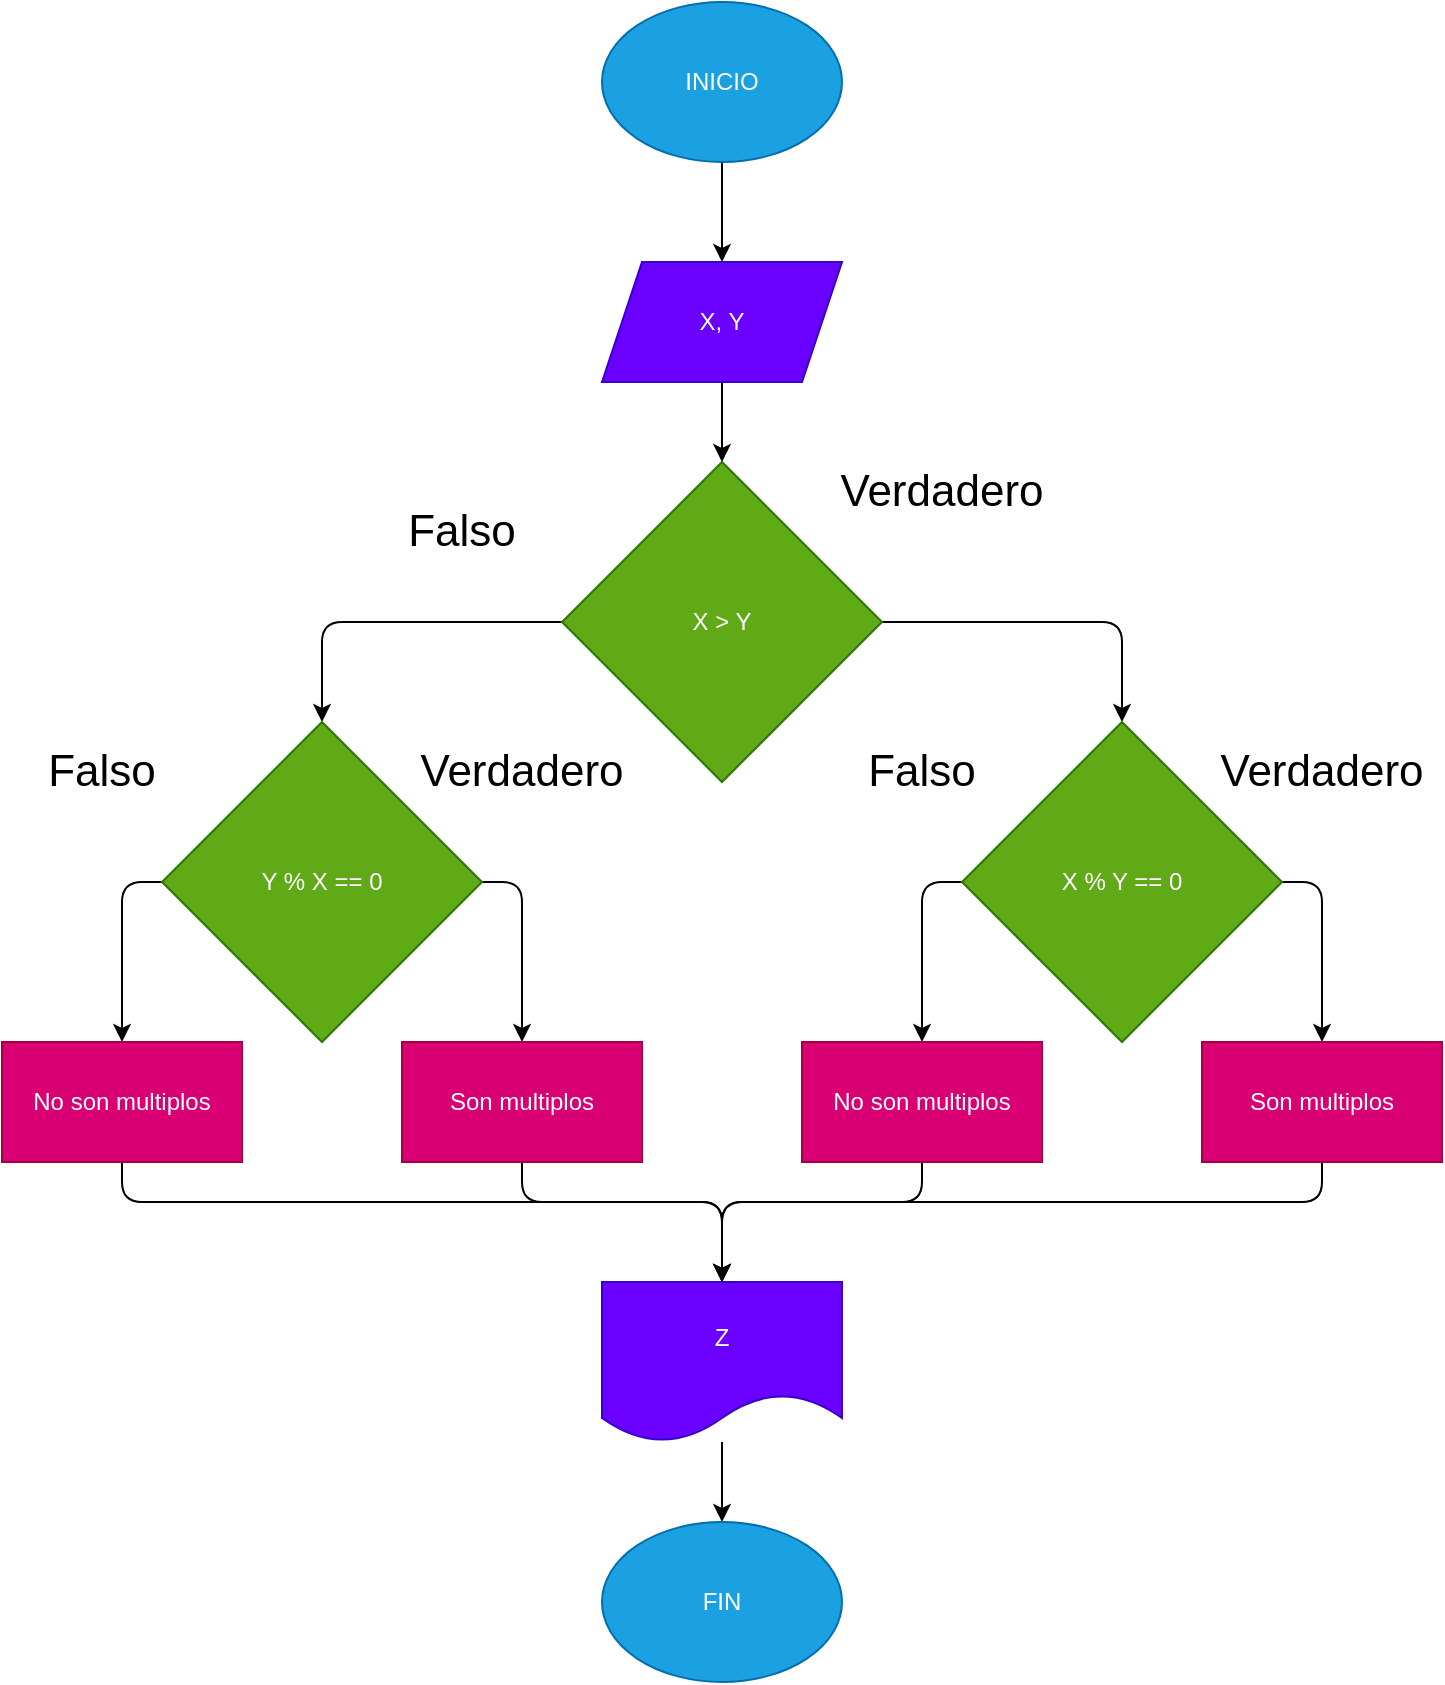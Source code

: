 <mxfile>
    <diagram id="9E_yza22SV2nG5AFKJ3N" name="Page-1">
        <mxGraphModel dx="793" dy="424" grid="1" gridSize="10" guides="1" tooltips="1" connect="1" arrows="1" fold="1" page="1" pageScale="1" pageWidth="827" pageHeight="1169" background="#ffffff" math="0" shadow="0">
            <root>
                <mxCell id="0"/>
                <mxCell id="1" parent="0"/>
                <mxCell id="16" value="" style="edgeStyle=none;html=1;strokeColor=#000000;" edge="1" parent="1" source="2" target="3">
                    <mxGeometry relative="1" as="geometry"/>
                </mxCell>
                <mxCell id="2" value="INICIO" style="ellipse;whiteSpace=wrap;html=1;fillColor=#1ba1e2;fontColor=#ffffff;strokeColor=#006EAF;" vertex="1" parent="1">
                    <mxGeometry x="340" width="120" height="80" as="geometry"/>
                </mxCell>
                <mxCell id="17" value="" style="edgeStyle=none;html=1;strokeColor=#000000;" edge="1" parent="1" source="3" target="4">
                    <mxGeometry relative="1" as="geometry"/>
                </mxCell>
                <mxCell id="3" value="X, Y" style="shape=parallelogram;perimeter=parallelogramPerimeter;whiteSpace=wrap;html=1;fixedSize=1;fillColor=#6a00ff;fontColor=#ffffff;strokeColor=#3700CC;" vertex="1" parent="1">
                    <mxGeometry x="340" y="130" width="120" height="60" as="geometry"/>
                </mxCell>
                <mxCell id="18" style="edgeStyle=none;html=1;entryX=0.5;entryY=0;entryDx=0;entryDy=0;strokeColor=#000000;" edge="1" parent="1" source="4" target="10">
                    <mxGeometry relative="1" as="geometry">
                        <Array as="points">
                            <mxPoint x="200" y="310"/>
                        </Array>
                    </mxGeometry>
                </mxCell>
                <mxCell id="19" style="edgeStyle=none;html=1;entryX=0.5;entryY=0;entryDx=0;entryDy=0;strokeColor=#000000;" edge="1" parent="1" source="4" target="11">
                    <mxGeometry relative="1" as="geometry">
                        <Array as="points">
                            <mxPoint x="600" y="310"/>
                        </Array>
                    </mxGeometry>
                </mxCell>
                <mxCell id="4" value="X &amp;gt; Y" style="rhombus;whiteSpace=wrap;html=1;fillColor=#60a917;fontColor=#ffffff;strokeColor=#2D7600;" vertex="1" parent="1">
                    <mxGeometry x="320" y="230" width="160" height="160" as="geometry"/>
                </mxCell>
                <mxCell id="28" value="" style="edgeStyle=none;sketch=0;html=1;strokeColor=#000000;" edge="1" parent="1" source="8" target="9">
                    <mxGeometry relative="1" as="geometry"/>
                </mxCell>
                <mxCell id="8" value="Z" style="shape=document;whiteSpace=wrap;html=1;boundedLbl=1;fillColor=#6a00ff;fontColor=#ffffff;strokeColor=#3700CC;" vertex="1" parent="1">
                    <mxGeometry x="340" y="640" width="120" height="80" as="geometry"/>
                </mxCell>
                <mxCell id="9" value="FIN" style="ellipse;whiteSpace=wrap;html=1;fillColor=#1ba1e2;fontColor=#ffffff;strokeColor=#006EAF;" vertex="1" parent="1">
                    <mxGeometry x="340" y="760" width="120" height="80" as="geometry"/>
                </mxCell>
                <mxCell id="22" style="edgeStyle=none;html=1;entryX=0.5;entryY=0;entryDx=0;entryDy=0;strokeColor=#000000;" edge="1" parent="1" source="10" target="14">
                    <mxGeometry relative="1" as="geometry">
                        <Array as="points">
                            <mxPoint x="300" y="440"/>
                        </Array>
                    </mxGeometry>
                </mxCell>
                <mxCell id="23" style="edgeStyle=none;html=1;entryX=0.5;entryY=0;entryDx=0;entryDy=0;strokeColor=#000000;sketch=0;" edge="1" parent="1" source="10" target="15">
                    <mxGeometry relative="1" as="geometry">
                        <Array as="points">
                            <mxPoint x="100" y="440"/>
                        </Array>
                    </mxGeometry>
                </mxCell>
                <mxCell id="10" value="Y % X == 0" style="rhombus;whiteSpace=wrap;html=1;fillColor=#60a917;fontColor=#ffffff;strokeColor=#2D7600;" vertex="1" parent="1">
                    <mxGeometry x="120" y="360" width="160" height="160" as="geometry"/>
                </mxCell>
                <mxCell id="20" style="edgeStyle=none;html=1;entryX=0.5;entryY=0;entryDx=0;entryDy=0;strokeColor=#000000;" edge="1" parent="1" source="11" target="13">
                    <mxGeometry relative="1" as="geometry">
                        <Array as="points">
                            <mxPoint x="500" y="440"/>
                        </Array>
                    </mxGeometry>
                </mxCell>
                <mxCell id="21" style="edgeStyle=none;html=1;entryX=0.5;entryY=0;entryDx=0;entryDy=0;strokeColor=#000000;" edge="1" parent="1" source="11" target="12">
                    <mxGeometry relative="1" as="geometry">
                        <Array as="points">
                            <mxPoint x="700" y="440"/>
                        </Array>
                    </mxGeometry>
                </mxCell>
                <mxCell id="11" value="X % Y == 0" style="rhombus;whiteSpace=wrap;html=1;fillColor=#60a917;fontColor=#ffffff;strokeColor=#2D7600;" vertex="1" parent="1">
                    <mxGeometry x="520" y="360" width="160" height="160" as="geometry"/>
                </mxCell>
                <mxCell id="27" style="edgeStyle=none;sketch=0;html=1;entryX=0.5;entryY=0;entryDx=0;entryDy=0;strokeColor=#000000;" edge="1" parent="1" source="12" target="8">
                    <mxGeometry relative="1" as="geometry">
                        <Array as="points">
                            <mxPoint x="700" y="600"/>
                            <mxPoint x="400" y="600"/>
                        </Array>
                    </mxGeometry>
                </mxCell>
                <mxCell id="12" value="Son multiplos" style="rounded=0;whiteSpace=wrap;html=1;fillColor=#d80073;fontColor=#ffffff;strokeColor=#A50040;" vertex="1" parent="1">
                    <mxGeometry x="640" y="520" width="120" height="60" as="geometry"/>
                </mxCell>
                <mxCell id="26" style="edgeStyle=none;sketch=0;html=1;entryX=0.5;entryY=0;entryDx=0;entryDy=0;strokeColor=#000000;" edge="1" parent="1" source="13" target="8">
                    <mxGeometry relative="1" as="geometry">
                        <Array as="points">
                            <mxPoint x="500" y="600"/>
                            <mxPoint x="400" y="600"/>
                        </Array>
                    </mxGeometry>
                </mxCell>
                <mxCell id="13" value="No son multiplos" style="rounded=0;whiteSpace=wrap;html=1;fillColor=#d80073;fontColor=#ffffff;strokeColor=#A50040;" vertex="1" parent="1">
                    <mxGeometry x="440" y="520" width="120" height="60" as="geometry"/>
                </mxCell>
                <mxCell id="25" style="edgeStyle=none;sketch=0;html=1;entryX=0.5;entryY=0;entryDx=0;entryDy=0;strokeColor=#000000;" edge="1" parent="1" source="14" target="8">
                    <mxGeometry relative="1" as="geometry">
                        <Array as="points">
                            <mxPoint x="300" y="600"/>
                            <mxPoint x="400" y="600"/>
                        </Array>
                    </mxGeometry>
                </mxCell>
                <mxCell id="14" value="Son multiplos" style="rounded=0;whiteSpace=wrap;html=1;fillColor=#d80073;fontColor=#ffffff;strokeColor=#A50040;" vertex="1" parent="1">
                    <mxGeometry x="240" y="520" width="120" height="60" as="geometry"/>
                </mxCell>
                <mxCell id="24" style="edgeStyle=none;sketch=0;html=1;entryX=0.5;entryY=0;entryDx=0;entryDy=0;strokeColor=#000000;" edge="1" parent="1" source="15" target="8">
                    <mxGeometry relative="1" as="geometry">
                        <Array as="points">
                            <mxPoint x="100" y="600"/>
                            <mxPoint x="400" y="600"/>
                        </Array>
                    </mxGeometry>
                </mxCell>
                <mxCell id="15" value="No son multiplos" style="rounded=0;whiteSpace=wrap;html=1;fillColor=#d80073;fontColor=#ffffff;strokeColor=#A50040;" vertex="1" parent="1">
                    <mxGeometry x="40" y="520" width="120" height="60" as="geometry"/>
                </mxCell>
                <mxCell id="29" value="&lt;font color=&quot;#000000&quot; style=&quot;font-size: 22px&quot;&gt;Falso&lt;/font&gt;" style="text;html=1;strokeColor=none;fillColor=none;align=center;verticalAlign=middle;whiteSpace=wrap;rounded=0;" vertex="1" parent="1">
                    <mxGeometry x="60" y="370" width="60" height="30" as="geometry"/>
                </mxCell>
                <mxCell id="30" value="&lt;font color=&quot;#000000&quot; style=&quot;font-size: 22px&quot;&gt;Falso&lt;/font&gt;" style="text;html=1;strokeColor=none;fillColor=none;align=center;verticalAlign=middle;whiteSpace=wrap;rounded=0;" vertex="1" parent="1">
                    <mxGeometry x="240" y="250" width="60" height="30" as="geometry"/>
                </mxCell>
                <mxCell id="31" value="&lt;span style=&quot;color: rgb(0 , 0 , 0) ; font-size: 22px&quot;&gt;Falso&lt;/span&gt;" style="text;html=1;strokeColor=none;fillColor=none;align=center;verticalAlign=middle;whiteSpace=wrap;rounded=0;" vertex="1" parent="1">
                    <mxGeometry x="470" y="370" width="60" height="30" as="geometry"/>
                </mxCell>
                <mxCell id="32" value="&lt;span style=&quot;color: rgb(0 , 0 , 0) ; font-size: 22px&quot;&gt;Verdadero&lt;/span&gt;" style="text;html=1;strokeColor=none;fillColor=none;align=center;verticalAlign=middle;whiteSpace=wrap;rounded=0;" vertex="1" parent="1">
                    <mxGeometry x="480" y="230" width="60" height="30" as="geometry"/>
                </mxCell>
                <mxCell id="33" value="&lt;span style=&quot;color: rgb(0 , 0 , 0) ; font-size: 22px&quot;&gt;Verdadero&lt;/span&gt;" style="text;html=1;strokeColor=none;fillColor=none;align=center;verticalAlign=middle;whiteSpace=wrap;rounded=0;" vertex="1" parent="1">
                    <mxGeometry x="670" y="370" width="60" height="30" as="geometry"/>
                </mxCell>
                <mxCell id="34" value="&lt;span style=&quot;color: rgb(0 , 0 , 0) ; font-size: 22px&quot;&gt;Verdadero&lt;/span&gt;" style="text;html=1;strokeColor=none;fillColor=none;align=center;verticalAlign=middle;whiteSpace=wrap;rounded=0;" vertex="1" parent="1">
                    <mxGeometry x="270" y="370" width="60" height="30" as="geometry"/>
                </mxCell>
            </root>
        </mxGraphModel>
    </diagram>
</mxfile>